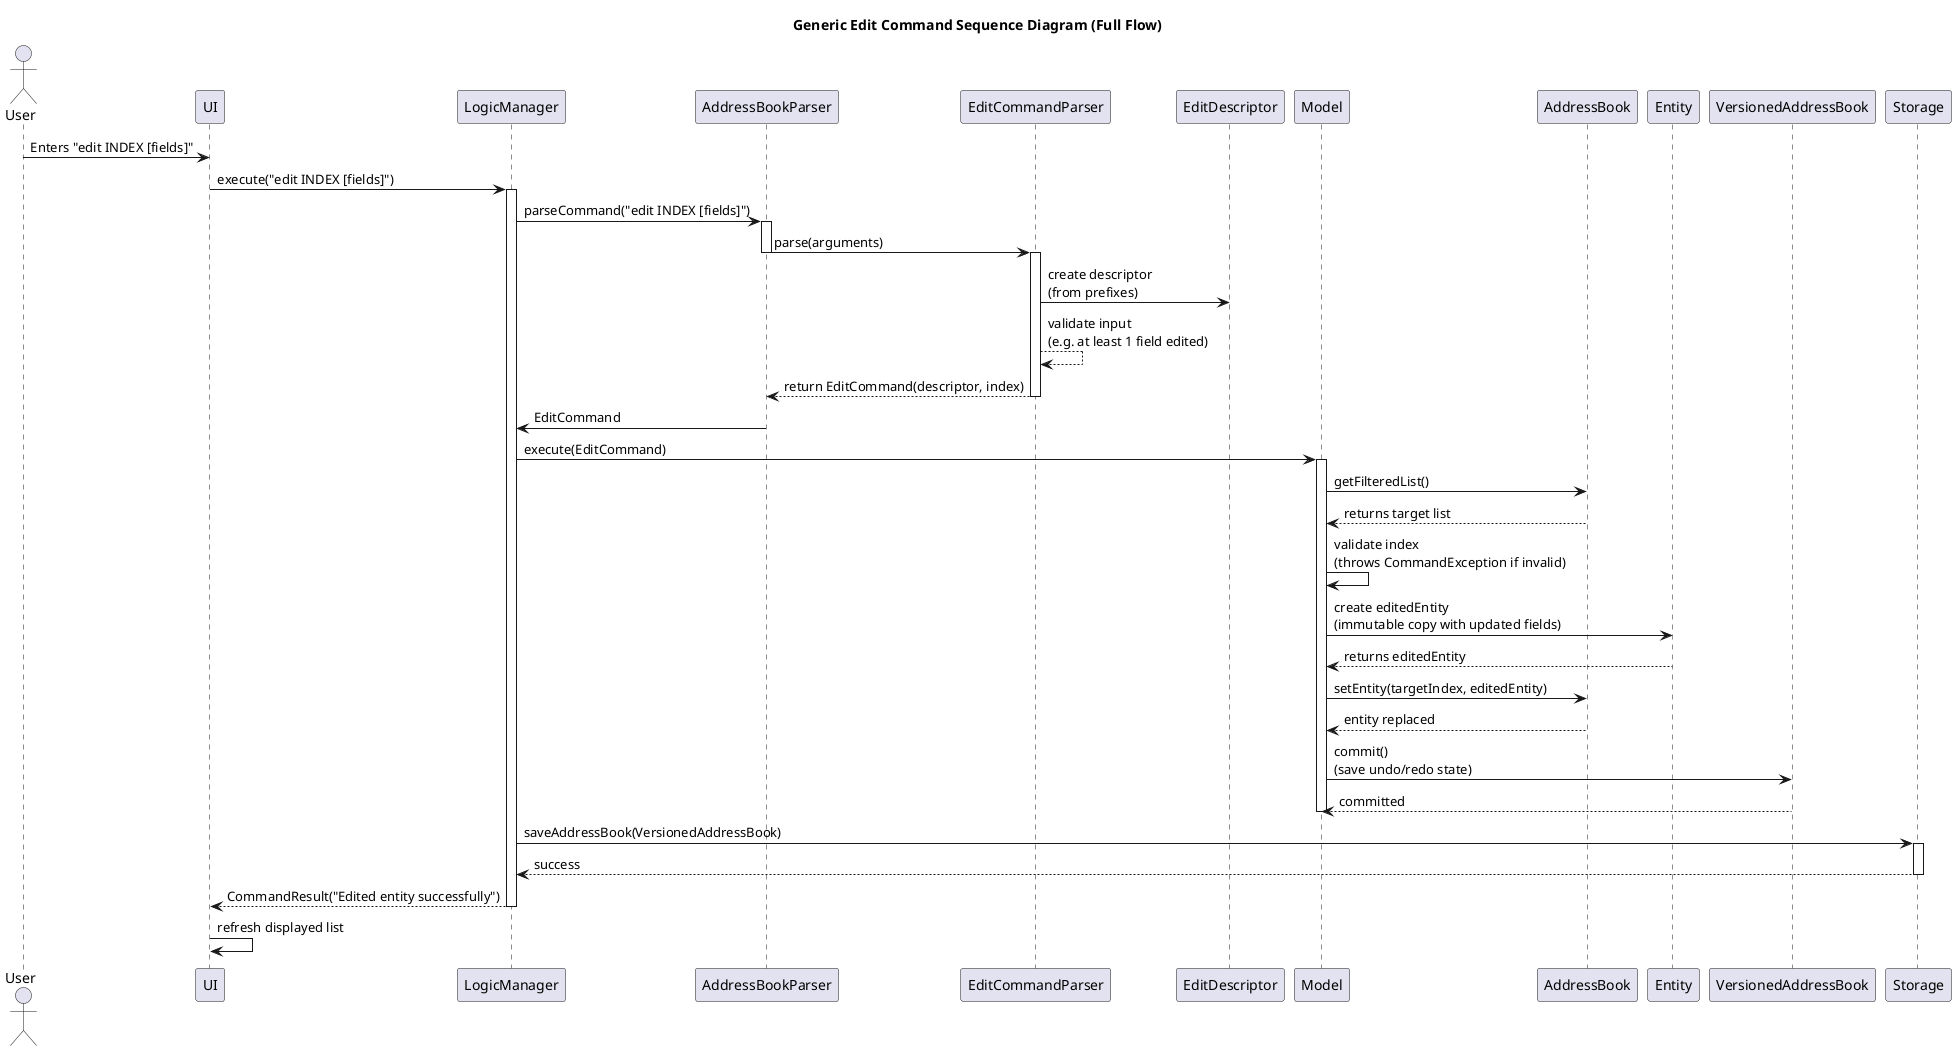 @startuml
title Generic Edit Command Sequence Diagram (Full Flow)

actor User

User -> UI : Enters "edit INDEX [fields]"
UI -> LogicManager : execute("edit INDEX [fields]")

activate LogicManager
LogicManager -> AddressBookParser : parseCommand("edit INDEX [fields]")

activate AddressBookParser
AddressBookParser -> EditCommandParser : parse(arguments)
deactivate AddressBookParser

activate EditCommandParser
EditCommandParser -> EditDescriptor : create descriptor\n(from prefixes)
EditCommandParser --> EditCommandParser : validate input\n(e.g. at least 1 field edited)
EditCommandParser --> AddressBookParser : return EditCommand(descriptor, index)
deactivate EditCommandParser

LogicManager <- AddressBookParser : EditCommand
LogicManager -> Model : execute(EditCommand)

activate Model
Model -> AddressBook : getFilteredList()
AddressBook --> Model : returns target list

Model -> Model : validate index\n(throws CommandException if invalid)

Model -> Entity : create editedEntity\n(immutable copy with updated fields)
Entity --> Model : returns editedEntity

Model -> AddressBook : setEntity(targetIndex, editedEntity)
AddressBook --> Model : entity replaced

Model -> VersionedAddressBook : commit()\n(save undo/redo state)
VersionedAddressBook --> Model : committed
deactivate Model

LogicManager -> Storage : saveAddressBook(VersionedAddressBook)
activate Storage
Storage --> LogicManager : success
deactivate Storage

LogicManager --> UI : CommandResult("Edited entity successfully")
deactivate LogicManager

UI -> UI : refresh displayed list
@enduml
